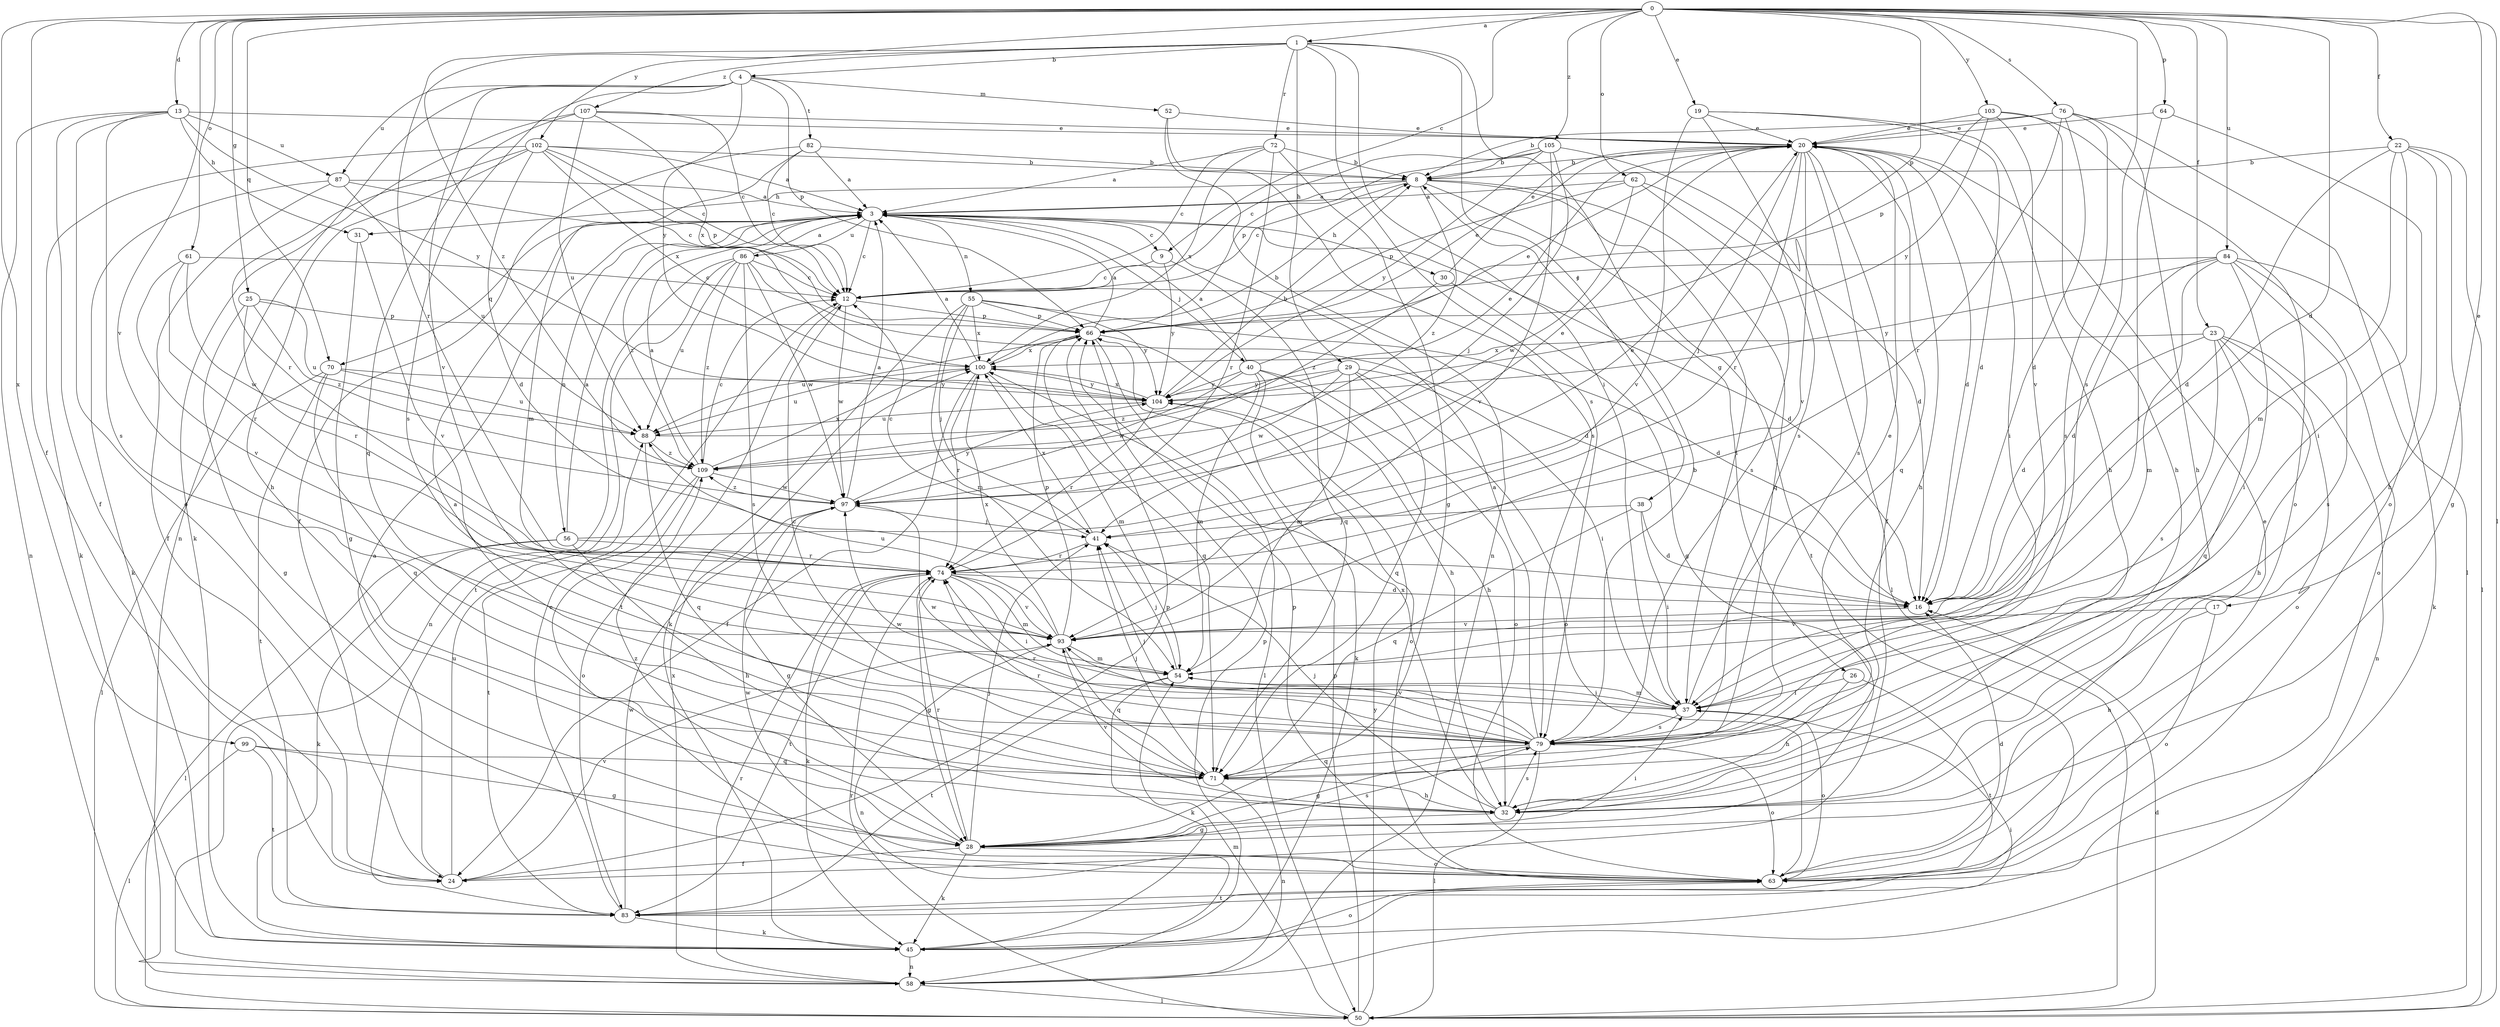 strict digraph  {
0;
1;
3;
4;
8;
9;
12;
13;
16;
17;
19;
20;
22;
23;
24;
25;
26;
28;
29;
30;
31;
32;
37;
38;
40;
41;
45;
50;
52;
54;
55;
56;
58;
61;
62;
63;
64;
66;
70;
71;
72;
74;
76;
79;
82;
83;
84;
86;
87;
88;
93;
97;
99;
100;
102;
103;
104;
105;
107;
109;
0 -> 1  [label=a];
0 -> 9  [label=c];
0 -> 13  [label=d];
0 -> 16  [label=d];
0 -> 17  [label=e];
0 -> 19  [label=e];
0 -> 22  [label=f];
0 -> 23  [label=f];
0 -> 24  [label=f];
0 -> 25  [label=g];
0 -> 50  [label=l];
0 -> 61  [label=o];
0 -> 62  [label=o];
0 -> 64  [label=p];
0 -> 66  [label=p];
0 -> 70  [label=q];
0 -> 76  [label=s];
0 -> 79  [label=s];
0 -> 84  [label=u];
0 -> 93  [label=v];
0 -> 99  [label=x];
0 -> 102  [label=y];
0 -> 103  [label=y];
0 -> 105  [label=z];
1 -> 4  [label=b];
1 -> 26  [label=g];
1 -> 29  [label=h];
1 -> 37  [label=i];
1 -> 38  [label=j];
1 -> 72  [label=r];
1 -> 74  [label=r];
1 -> 79  [label=s];
1 -> 107  [label=z];
1 -> 109  [label=z];
3 -> 9  [label=c];
3 -> 12  [label=c];
3 -> 16  [label=d];
3 -> 30  [label=h];
3 -> 40  [label=j];
3 -> 55  [label=n];
3 -> 56  [label=n];
3 -> 70  [label=q];
3 -> 86  [label=u];
3 -> 109  [label=z];
4 -> 52  [label=m];
4 -> 58  [label=n];
4 -> 66  [label=p];
4 -> 79  [label=s];
4 -> 82  [label=t];
4 -> 87  [label=u];
4 -> 93  [label=v];
4 -> 104  [label=y];
8 -> 3  [label=a];
8 -> 12  [label=c];
8 -> 31  [label=h];
8 -> 37  [label=i];
8 -> 71  [label=q];
8 -> 83  [label=t];
8 -> 109  [label=z];
9 -> 12  [label=c];
9 -> 71  [label=q];
9 -> 104  [label=y];
12 -> 66  [label=p];
12 -> 83  [label=t];
12 -> 97  [label=w];
13 -> 20  [label=e];
13 -> 24  [label=f];
13 -> 31  [label=h];
13 -> 58  [label=n];
13 -> 63  [label=o];
13 -> 79  [label=s];
13 -> 87  [label=u];
13 -> 104  [label=y];
16 -> 93  [label=v];
17 -> 32  [label=h];
17 -> 63  [label=o];
17 -> 93  [label=v];
19 -> 16  [label=d];
19 -> 20  [label=e];
19 -> 32  [label=h];
19 -> 79  [label=s];
19 -> 93  [label=v];
20 -> 8  [label=b];
20 -> 16  [label=d];
20 -> 24  [label=f];
20 -> 32  [label=h];
20 -> 37  [label=i];
20 -> 41  [label=j];
20 -> 71  [label=q];
20 -> 74  [label=r];
20 -> 79  [label=s];
20 -> 93  [label=v];
22 -> 8  [label=b];
22 -> 16  [label=d];
22 -> 28  [label=g];
22 -> 32  [label=h];
22 -> 37  [label=i];
22 -> 50  [label=l];
22 -> 54  [label=m];
23 -> 16  [label=d];
23 -> 32  [label=h];
23 -> 58  [label=n];
23 -> 63  [label=o];
23 -> 71  [label=q];
23 -> 79  [label=s];
23 -> 100  [label=x];
24 -> 3  [label=a];
24 -> 66  [label=p];
24 -> 88  [label=u];
24 -> 93  [label=v];
25 -> 28  [label=g];
25 -> 66  [label=p];
25 -> 74  [label=r];
25 -> 88  [label=u];
25 -> 109  [label=z];
26 -> 32  [label=h];
26 -> 37  [label=i];
26 -> 83  [label=t];
28 -> 24  [label=f];
28 -> 37  [label=i];
28 -> 41  [label=j];
28 -> 45  [label=k];
28 -> 63  [label=o];
28 -> 74  [label=r];
28 -> 79  [label=s];
28 -> 109  [label=z];
29 -> 37  [label=i];
29 -> 54  [label=m];
29 -> 63  [label=o];
29 -> 71  [label=q];
29 -> 97  [label=w];
29 -> 104  [label=y];
29 -> 109  [label=z];
30 -> 20  [label=e];
30 -> 28  [label=g];
30 -> 109  [label=z];
31 -> 28  [label=g];
31 -> 93  [label=v];
32 -> 28  [label=g];
32 -> 41  [label=j];
32 -> 79  [label=s];
32 -> 93  [label=v];
32 -> 100  [label=x];
37 -> 20  [label=e];
37 -> 54  [label=m];
37 -> 63  [label=o];
37 -> 79  [label=s];
37 -> 97  [label=w];
38 -> 16  [label=d];
38 -> 37  [label=i];
38 -> 41  [label=j];
38 -> 71  [label=q];
40 -> 3  [label=a];
40 -> 20  [label=e];
40 -> 32  [label=h];
40 -> 45  [label=k];
40 -> 54  [label=m];
40 -> 63  [label=o];
40 -> 97  [label=w];
40 -> 104  [label=y];
41 -> 12  [label=c];
41 -> 74  [label=r];
41 -> 100  [label=x];
45 -> 37  [label=i];
45 -> 58  [label=n];
45 -> 63  [label=o];
45 -> 66  [label=p];
50 -> 16  [label=d];
50 -> 54  [label=m];
50 -> 66  [label=p];
50 -> 74  [label=r];
50 -> 104  [label=y];
52 -> 20  [label=e];
52 -> 58  [label=n];
52 -> 79  [label=s];
54 -> 37  [label=i];
54 -> 41  [label=j];
54 -> 45  [label=k];
54 -> 83  [label=t];
55 -> 16  [label=d];
55 -> 41  [label=j];
55 -> 45  [label=k];
55 -> 54  [label=m];
55 -> 66  [label=p];
55 -> 100  [label=x];
55 -> 104  [label=y];
56 -> 3  [label=a];
56 -> 20  [label=e];
56 -> 32  [label=h];
56 -> 45  [label=k];
56 -> 50  [label=l];
56 -> 74  [label=r];
58 -> 50  [label=l];
58 -> 74  [label=r];
58 -> 100  [label=x];
61 -> 12  [label=c];
61 -> 74  [label=r];
61 -> 93  [label=v];
61 -> 97  [label=w];
62 -> 3  [label=a];
62 -> 16  [label=d];
62 -> 66  [label=p];
62 -> 79  [label=s];
62 -> 97  [label=w];
63 -> 16  [label=d];
63 -> 20  [label=e];
63 -> 66  [label=p];
63 -> 83  [label=t];
63 -> 97  [label=w];
64 -> 20  [label=e];
64 -> 37  [label=i];
64 -> 63  [label=o];
66 -> 3  [label=a];
66 -> 20  [label=e];
66 -> 32  [label=h];
66 -> 50  [label=l];
66 -> 71  [label=q];
66 -> 88  [label=u];
66 -> 100  [label=x];
70 -> 50  [label=l];
70 -> 71  [label=q];
70 -> 83  [label=t];
70 -> 88  [label=u];
70 -> 104  [label=y];
71 -> 3  [label=a];
71 -> 32  [label=h];
71 -> 41  [label=j];
71 -> 58  [label=n];
71 -> 74  [label=r];
72 -> 3  [label=a];
72 -> 8  [label=b];
72 -> 12  [label=c];
72 -> 28  [label=g];
72 -> 74  [label=r];
72 -> 100  [label=x];
74 -> 16  [label=d];
74 -> 28  [label=g];
74 -> 37  [label=i];
74 -> 45  [label=k];
74 -> 54  [label=m];
74 -> 83  [label=t];
74 -> 93  [label=v];
76 -> 8  [label=b];
76 -> 16  [label=d];
76 -> 20  [label=e];
76 -> 32  [label=h];
76 -> 50  [label=l];
76 -> 74  [label=r];
76 -> 79  [label=s];
79 -> 3  [label=a];
79 -> 8  [label=b];
79 -> 12  [label=c];
79 -> 28  [label=g];
79 -> 41  [label=j];
79 -> 50  [label=l];
79 -> 63  [label=o];
79 -> 71  [label=q];
79 -> 74  [label=r];
79 -> 93  [label=v];
79 -> 97  [label=w];
82 -> 3  [label=a];
82 -> 8  [label=b];
82 -> 12  [label=c];
82 -> 24  [label=f];
82 -> 54  [label=m];
83 -> 12  [label=c];
83 -> 45  [label=k];
83 -> 97  [label=w];
84 -> 12  [label=c];
84 -> 16  [label=d];
84 -> 37  [label=i];
84 -> 45  [label=k];
84 -> 54  [label=m];
84 -> 63  [label=o];
84 -> 79  [label=s];
84 -> 104  [label=y];
86 -> 3  [label=a];
86 -> 12  [label=c];
86 -> 16  [label=d];
86 -> 58  [label=n];
86 -> 79  [label=s];
86 -> 83  [label=t];
86 -> 88  [label=u];
86 -> 97  [label=w];
86 -> 109  [label=z];
87 -> 3  [label=a];
87 -> 12  [label=c];
87 -> 24  [label=f];
87 -> 45  [label=k];
87 -> 88  [label=u];
88 -> 20  [label=e];
88 -> 71  [label=q];
88 -> 109  [label=z];
93 -> 54  [label=m];
93 -> 58  [label=n];
93 -> 66  [label=p];
93 -> 71  [label=q];
93 -> 88  [label=u];
93 -> 100  [label=x];
97 -> 3  [label=a];
97 -> 20  [label=e];
97 -> 28  [label=g];
97 -> 41  [label=j];
97 -> 104  [label=y];
97 -> 109  [label=z];
99 -> 28  [label=g];
99 -> 50  [label=l];
99 -> 71  [label=q];
99 -> 83  [label=t];
100 -> 3  [label=a];
100 -> 8  [label=b];
100 -> 24  [label=f];
100 -> 54  [label=m];
100 -> 74  [label=r];
100 -> 88  [label=u];
100 -> 104  [label=y];
102 -> 3  [label=a];
102 -> 8  [label=b];
102 -> 12  [label=c];
102 -> 16  [label=d];
102 -> 32  [label=h];
102 -> 45  [label=k];
102 -> 66  [label=p];
102 -> 74  [label=r];
102 -> 100  [label=x];
103 -> 20  [label=e];
103 -> 32  [label=h];
103 -> 63  [label=o];
103 -> 66  [label=p];
103 -> 93  [label=v];
103 -> 104  [label=y];
104 -> 8  [label=b];
104 -> 63  [label=o];
104 -> 74  [label=r];
104 -> 88  [label=u];
104 -> 100  [label=x];
105 -> 8  [label=b];
105 -> 12  [label=c];
105 -> 41  [label=j];
105 -> 50  [label=l];
105 -> 66  [label=p];
105 -> 93  [label=v];
105 -> 104  [label=y];
107 -> 12  [label=c];
107 -> 20  [label=e];
107 -> 45  [label=k];
107 -> 71  [label=q];
107 -> 88  [label=u];
107 -> 100  [label=x];
109 -> 3  [label=a];
109 -> 12  [label=c];
109 -> 63  [label=o];
109 -> 83  [label=t];
109 -> 97  [label=w];
109 -> 100  [label=x];
}
